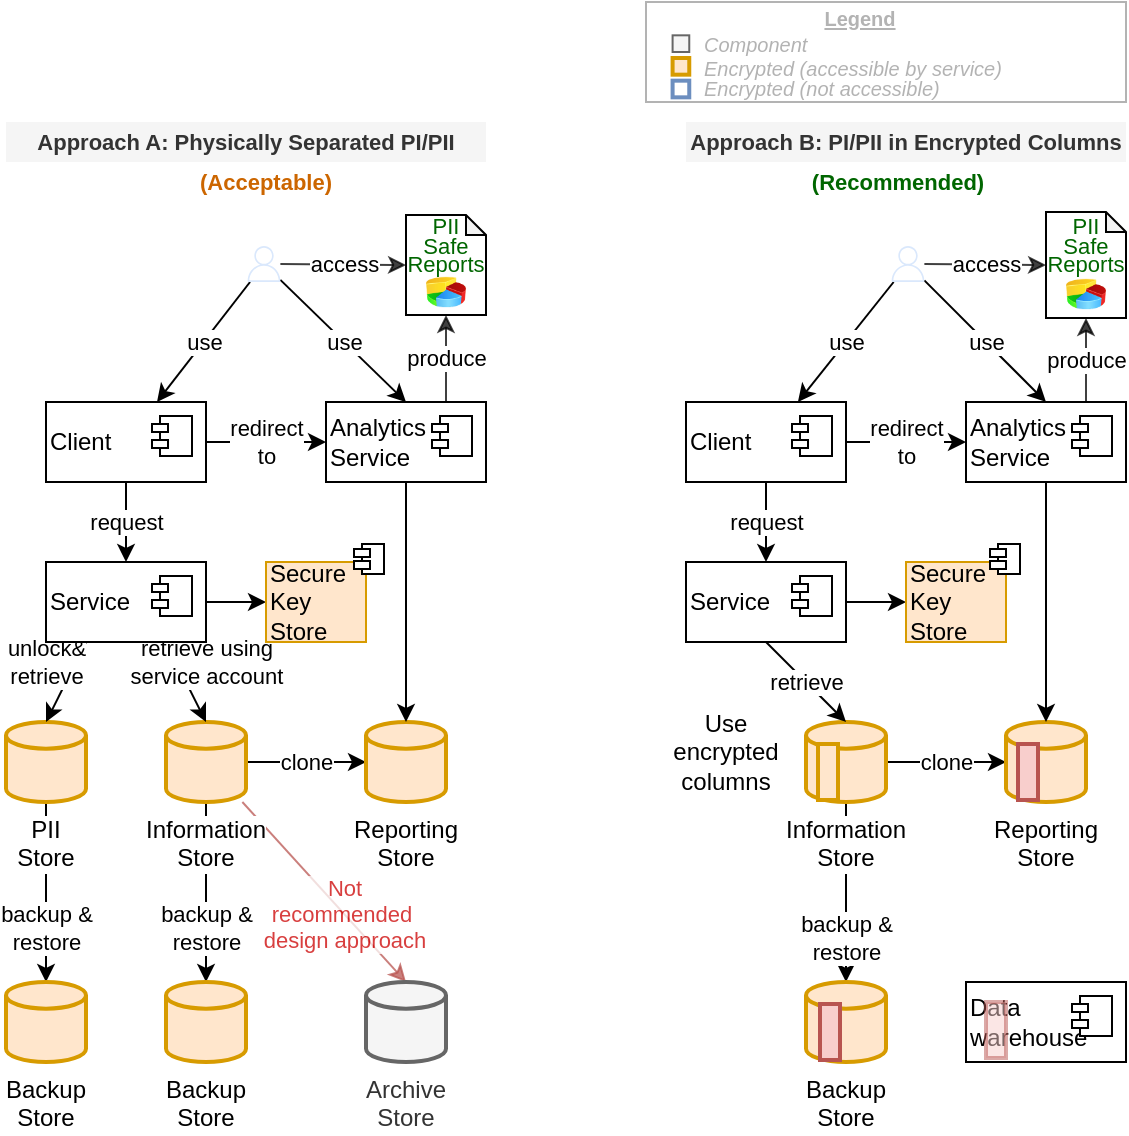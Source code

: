 <mxfile compressed="false" version="20.3.0" type="device">
  <diagram id="qgItL1kEyUzZ-dkZmqS6" name="Privacy/Database Encrypted Columns">
    <mxGraphModel dx="782" dy="517" grid="1" gridSize="10" guides="1" tooltips="1" connect="1" arrows="1" fold="1" page="1" pageScale="1" pageWidth="827" pageHeight="1169" math="0" shadow="0">
      <root>
        <mxCell id="zXfEy4EcUfmY3YmKH2Cf-0" />
        <mxCell id="zXfEy4EcUfmY3YmKH2Cf-1" value="Diagram" parent="zXfEy4EcUfmY3YmKH2Cf-0" />
        <mxCell id="zXfEy4EcUfmY3YmKH2Cf-29" value="&lt;font color=&quot;#000000&quot;&gt;backup &amp;amp; &lt;br&gt;restore&lt;/font&gt;" style="edgeStyle=none;rounded=0;orthogonalLoop=1;jettySize=auto;html=1;entryX=0.5;entryY=0;entryDx=0;entryDy=0;entryPerimeter=0;endArrow=classic;endFill=1;fontColor=#CC0000;" parent="zXfEy4EcUfmY3YmKH2Cf-1" source="zXfEy4EcUfmY3YmKH2Cf-3" target="zXfEy4EcUfmY3YmKH2Cf-28" edge="1">
          <mxGeometry x="0.4" relative="1" as="geometry">
            <mxPoint as="offset" />
          </mxGeometry>
        </mxCell>
        <mxCell id="zXfEy4EcUfmY3YmKH2Cf-3" value="PII Store" style="strokeWidth=2;html=1;shape=mxgraph.flowchart.database;whiteSpace=wrap;align=center;labelPosition=center;verticalLabelPosition=bottom;verticalAlign=top;labelBackgroundColor=#ffffff;fillColor=#ffe6cc;strokeColor=#d79b00;" parent="zXfEy4EcUfmY3YmKH2Cf-1" vertex="1">
          <mxGeometry x="120" y="540" width="40" height="40" as="geometry" />
        </mxCell>
        <mxCell id="zXfEy4EcUfmY3YmKH2Cf-12" value="backup &amp;amp;&lt;br&gt;restore" style="rounded=0;orthogonalLoop=1;jettySize=auto;html=1;entryX=0.5;entryY=0;entryDx=0;entryDy=0;entryPerimeter=0;endArrow=classic;endFill=1;exitX=0.5;exitY=1;exitDx=0;exitDy=0;exitPerimeter=0;" parent="zXfEy4EcUfmY3YmKH2Cf-1" source="zXfEy4EcUfmY3YmKH2Cf-4" target="zXfEy4EcUfmY3YmKH2Cf-8" edge="1">
          <mxGeometry x="0.4" relative="1" as="geometry">
            <mxPoint as="offset" />
          </mxGeometry>
        </mxCell>
        <mxCell id="zXfEy4EcUfmY3YmKH2Cf-13" value="clone" style="edgeStyle=none;rounded=0;orthogonalLoop=1;jettySize=auto;html=1;entryX=0;entryY=0.5;entryDx=0;entryDy=0;entryPerimeter=0;endArrow=classic;endFill=1;" parent="zXfEy4EcUfmY3YmKH2Cf-1" source="zXfEy4EcUfmY3YmKH2Cf-4" target="zXfEy4EcUfmY3YmKH2Cf-11" edge="1">
          <mxGeometry relative="1" as="geometry" />
        </mxCell>
        <mxCell id="zXfEy4EcUfmY3YmKH2Cf-14" value="Not&lt;br&gt;recommended&amp;nbsp;&lt;br&gt;design approach" style="edgeStyle=none;rounded=0;orthogonalLoop=1;jettySize=auto;html=1;entryX=0.5;entryY=0;entryDx=0;entryDy=0;entryPerimeter=0;endArrow=classic;endFill=1;fillColor=#f8cecc;strokeColor=#b85450;fontColor=#CC0000;opacity=75;textOpacity=75;" parent="zXfEy4EcUfmY3YmKH2Cf-1" source="zXfEy4EcUfmY3YmKH2Cf-4" target="zXfEy4EcUfmY3YmKH2Cf-9" edge="1">
          <mxGeometry x="0.25" relative="1" as="geometry">
            <mxPoint as="offset" />
          </mxGeometry>
        </mxCell>
        <mxCell id="zXfEy4EcUfmY3YmKH2Cf-4" value="Information&lt;br&gt;Store" style="strokeWidth=2;html=1;shape=mxgraph.flowchart.database;whiteSpace=wrap;align=center;labelPosition=center;verticalLabelPosition=bottom;verticalAlign=top;labelBackgroundColor=#ffffff;fillColor=#ffe6cc;strokeColor=#d79b00;" parent="zXfEy4EcUfmY3YmKH2Cf-1" vertex="1">
          <mxGeometry x="200" y="540" width="40" height="40" as="geometry" />
        </mxCell>
        <mxCell id="zXfEy4EcUfmY3YmKH2Cf-8" value="Backup&lt;br&gt;Store" style="strokeWidth=2;html=1;shape=mxgraph.flowchart.database;whiteSpace=wrap;align=center;labelPosition=center;verticalLabelPosition=bottom;verticalAlign=top;fillColor=#ffe6cc;strokeColor=#d79b00;" parent="zXfEy4EcUfmY3YmKH2Cf-1" vertex="1">
          <mxGeometry x="200" y="670" width="40" height="40" as="geometry" />
        </mxCell>
        <mxCell id="zXfEy4EcUfmY3YmKH2Cf-9" value="Archive Store" style="strokeWidth=2;html=1;shape=mxgraph.flowchart.database;whiteSpace=wrap;align=center;labelPosition=center;verticalLabelPosition=bottom;verticalAlign=top;fillColor=#f5f5f5;strokeColor=#666666;fontColor=#333333;" parent="zXfEy4EcUfmY3YmKH2Cf-1" vertex="1">
          <mxGeometry x="300" y="670" width="40" height="40" as="geometry" />
        </mxCell>
        <mxCell id="zXfEy4EcUfmY3YmKH2Cf-11" value="Reporting&lt;br&gt;Store" style="strokeWidth=2;html=1;shape=mxgraph.flowchart.database;whiteSpace=wrap;align=center;labelPosition=center;verticalLabelPosition=bottom;verticalAlign=top;fillColor=#ffe6cc;strokeColor=#d79b00;" parent="zXfEy4EcUfmY3YmKH2Cf-1" vertex="1">
          <mxGeometry x="300" y="540" width="40" height="40" as="geometry" />
        </mxCell>
        <mxCell id="zXfEy4EcUfmY3YmKH2Cf-18" value="unlock&amp;amp;&lt;br&gt;retrieve" style="edgeStyle=none;rounded=0;orthogonalLoop=1;jettySize=auto;html=1;entryX=0.5;entryY=0;entryDx=0;entryDy=0;entryPerimeter=0;endArrow=classic;endFill=1;exitX=0.25;exitY=1;exitDx=0;exitDy=0;" parent="zXfEy4EcUfmY3YmKH2Cf-1" source="zXfEy4EcUfmY3YmKH2Cf-15" target="zXfEy4EcUfmY3YmKH2Cf-3" edge="1">
          <mxGeometry x="-0.2" y="-13" relative="1" as="geometry">
            <mxPoint as="offset" />
          </mxGeometry>
        </mxCell>
        <mxCell id="zXfEy4EcUfmY3YmKH2Cf-19" value="retrieve using &lt;br&gt;service account" style="edgeStyle=none;rounded=0;orthogonalLoop=1;jettySize=auto;html=1;entryX=0.5;entryY=0;entryDx=0;entryDy=0;entryPerimeter=0;endArrow=classic;endFill=1;exitX=0.75;exitY=1;exitDx=0;exitDy=0;" parent="zXfEy4EcUfmY3YmKH2Cf-1" source="zXfEy4EcUfmY3YmKH2Cf-15" target="zXfEy4EcUfmY3YmKH2Cf-4" edge="1">
          <mxGeometry x="-0.2" y="13" relative="1" as="geometry">
            <mxPoint as="offset" />
          </mxGeometry>
        </mxCell>
        <mxCell id="zXfEy4EcUfmY3YmKH2Cf-57" style="edgeStyle=none;rounded=0;orthogonalLoop=1;jettySize=auto;html=1;entryX=0;entryY=0.5;entryDx=0;entryDy=0;endArrow=classic;endFill=1;fontColor=#000000;" parent="zXfEy4EcUfmY3YmKH2Cf-1" source="zXfEy4EcUfmY3YmKH2Cf-15" target="zXfEy4EcUfmY3YmKH2Cf-55" edge="1">
          <mxGeometry relative="1" as="geometry" />
        </mxCell>
        <mxCell id="zXfEy4EcUfmY3YmKH2Cf-15" value="Service" style="html=1;dropTarget=0;align=left;" parent="zXfEy4EcUfmY3YmKH2Cf-1" vertex="1">
          <mxGeometry x="140" y="460" width="80" height="40" as="geometry" />
        </mxCell>
        <mxCell id="zXfEy4EcUfmY3YmKH2Cf-16" value="" style="shape=component;jettyWidth=8;jettyHeight=4;" parent="zXfEy4EcUfmY3YmKH2Cf-15" vertex="1">
          <mxGeometry x="1" width="20" height="20" relative="1" as="geometry">
            <mxPoint x="-27" y="7" as="offset" />
          </mxGeometry>
        </mxCell>
        <mxCell id="zXfEy4EcUfmY3YmKH2Cf-22" style="edgeStyle=none;rounded=0;orthogonalLoop=1;jettySize=auto;html=1;entryX=0.5;entryY=0;entryDx=0;entryDy=0;entryPerimeter=0;endArrow=classic;endFill=1;" parent="zXfEy4EcUfmY3YmKH2Cf-1" source="zXfEy4EcUfmY3YmKH2Cf-20" target="zXfEy4EcUfmY3YmKH2Cf-11" edge="1">
          <mxGeometry relative="1" as="geometry" />
        </mxCell>
        <mxCell id="zXfEy4EcUfmY3YmKH2Cf-101" value="produce" style="edgeStyle=none;rounded=0;orthogonalLoop=1;jettySize=auto;html=1;entryX=0.5;entryY=1;entryDx=0;entryDy=0;entryPerimeter=0;endArrow=classic;endFill=1;fontSize=11;opacity=75;exitX=0.75;exitY=0;exitDx=0;exitDy=0;" parent="zXfEy4EcUfmY3YmKH2Cf-1" source="zXfEy4EcUfmY3YmKH2Cf-20" target="zXfEy4EcUfmY3YmKH2Cf-94" edge="1">
          <mxGeometry relative="1" as="geometry" />
        </mxCell>
        <mxCell id="zXfEy4EcUfmY3YmKH2Cf-20" value="Analytics&lt;br&gt;Service" style="html=1;dropTarget=0;align=left;" parent="zXfEy4EcUfmY3YmKH2Cf-1" vertex="1">
          <mxGeometry x="280" y="380" width="80" height="40" as="geometry" />
        </mxCell>
        <mxCell id="zXfEy4EcUfmY3YmKH2Cf-21" value="" style="shape=component;jettyWidth=8;jettyHeight=4;" parent="zXfEy4EcUfmY3YmKH2Cf-20" vertex="1">
          <mxGeometry x="1" width="20" height="20" relative="1" as="geometry">
            <mxPoint x="-27" y="7" as="offset" />
          </mxGeometry>
        </mxCell>
        <mxCell id="zXfEy4EcUfmY3YmKH2Cf-26" value="request" style="edgeStyle=none;rounded=0;orthogonalLoop=1;jettySize=auto;html=1;entryX=0.5;entryY=0;entryDx=0;entryDy=0;endArrow=classic;endFill=1;" parent="zXfEy4EcUfmY3YmKH2Cf-1" source="zXfEy4EcUfmY3YmKH2Cf-24" target="zXfEy4EcUfmY3YmKH2Cf-15" edge="1">
          <mxGeometry relative="1" as="geometry" />
        </mxCell>
        <mxCell id="zXfEy4EcUfmY3YmKH2Cf-27" value="redirect&lt;br&gt;to" style="edgeStyle=none;rounded=0;orthogonalLoop=1;jettySize=auto;html=1;entryX=0;entryY=0.5;entryDx=0;entryDy=0;endArrow=classic;endFill=1;" parent="zXfEy4EcUfmY3YmKH2Cf-1" source="zXfEy4EcUfmY3YmKH2Cf-24" target="zXfEy4EcUfmY3YmKH2Cf-20" edge="1">
          <mxGeometry relative="1" as="geometry" />
        </mxCell>
        <mxCell id="zXfEy4EcUfmY3YmKH2Cf-24" value="Client" style="html=1;dropTarget=0;align=left;" parent="zXfEy4EcUfmY3YmKH2Cf-1" vertex="1">
          <mxGeometry x="140" y="380" width="80" height="40" as="geometry" />
        </mxCell>
        <mxCell id="zXfEy4EcUfmY3YmKH2Cf-25" value="" style="shape=component;jettyWidth=8;jettyHeight=4;" parent="zXfEy4EcUfmY3YmKH2Cf-24" vertex="1">
          <mxGeometry x="1" width="20" height="20" relative="1" as="geometry">
            <mxPoint x="-27" y="7" as="offset" />
          </mxGeometry>
        </mxCell>
        <mxCell id="zXfEy4EcUfmY3YmKH2Cf-28" value="Backup&lt;br&gt;Store" style="strokeWidth=2;html=1;shape=mxgraph.flowchart.database;whiteSpace=wrap;align=center;labelPosition=center;verticalLabelPosition=bottom;verticalAlign=top;fillColor=#ffe6cc;strokeColor=#d79b00;" parent="zXfEy4EcUfmY3YmKH2Cf-1" vertex="1">
          <mxGeometry x="120" y="670" width="40" height="40" as="geometry" />
        </mxCell>
        <mxCell id="zXfEy4EcUfmY3YmKH2Cf-54" value="use" style="edgeStyle=none;rounded=0;orthogonalLoop=1;jettySize=auto;html=1;endArrow=classic;endFill=1;" parent="zXfEy4EcUfmY3YmKH2Cf-1" source="zXfEy4EcUfmY3YmKH2Cf-53" target="zXfEy4EcUfmY3YmKH2Cf-24" edge="1">
          <mxGeometry relative="1" as="geometry" />
        </mxCell>
        <mxCell id="zXfEy4EcUfmY3YmKH2Cf-87" value="use" style="edgeStyle=none;rounded=0;orthogonalLoop=1;jettySize=auto;html=1;entryX=0.5;entryY=0;entryDx=0;entryDy=0;endArrow=classic;endFill=1;fontColor=#000000;" parent="zXfEy4EcUfmY3YmKH2Cf-1" source="zXfEy4EcUfmY3YmKH2Cf-53" target="zXfEy4EcUfmY3YmKH2Cf-20" edge="1">
          <mxGeometry relative="1" as="geometry" />
        </mxCell>
        <mxCell id="zXfEy4EcUfmY3YmKH2Cf-100" value="access" style="edgeStyle=none;rounded=0;orthogonalLoop=1;jettySize=auto;html=1;entryX=0;entryY=0.5;entryDx=0;entryDy=0;entryPerimeter=0;endArrow=classic;endFill=1;fontSize=11;opacity=75;" parent="zXfEy4EcUfmY3YmKH2Cf-1" source="zXfEy4EcUfmY3YmKH2Cf-53" target="zXfEy4EcUfmY3YmKH2Cf-94" edge="1">
          <mxGeometry relative="1" as="geometry" />
        </mxCell>
        <mxCell id="zXfEy4EcUfmY3YmKH2Cf-53" value="" style="outlineConnect=0;fillColor=#dae8fc;strokeColor=#6c8ebf;dashed=0;verticalLabelPosition=bottom;verticalAlign=top;align=center;html=1;fontSize=12;fontStyle=0;aspect=fixed;pointerEvents=1;shape=mxgraph.aws4.user;labelBackgroundColor=#ffffff;" parent="zXfEy4EcUfmY3YmKH2Cf-1" vertex="1">
          <mxGeometry x="240" y="302" width="18" height="18" as="geometry" />
        </mxCell>
        <mxCell id="zXfEy4EcUfmY3YmKH2Cf-55" value="Secure &lt;br&gt;Key &lt;br&gt;Store" style="html=1;dropTarget=0;align=left;imageWidth=12;imageHeight=12;imageAspect=1;fillColor=#ffe6cc;strokeColor=#d79b00;" parent="zXfEy4EcUfmY3YmKH2Cf-1" vertex="1">
          <mxGeometry x="250" y="460" width="50" height="40" as="geometry" />
        </mxCell>
        <mxCell id="zXfEy4EcUfmY3YmKH2Cf-56" value="" style="shape=component;jettyWidth=8;jettyHeight=4;aspect=fixed;" parent="zXfEy4EcUfmY3YmKH2Cf-55" vertex="1">
          <mxGeometry x="1" width="15" height="15" relative="1" as="geometry">
            <mxPoint x="-6" y="-9" as="offset" />
          </mxGeometry>
        </mxCell>
        <mxCell id="zXfEy4EcUfmY3YmKH2Cf-60" value="backup &amp;amp;&lt;br&gt;restore" style="rounded=0;orthogonalLoop=1;jettySize=auto;html=1;entryX=0.5;entryY=0;entryDx=0;entryDy=0;entryPerimeter=0;endArrow=classic;endFill=1;exitX=0.5;exitY=1;exitDx=0;exitDy=0;exitPerimeter=0;" parent="zXfEy4EcUfmY3YmKH2Cf-1" source="zXfEy4EcUfmY3YmKH2Cf-63" target="zXfEy4EcUfmY3YmKH2Cf-64" edge="1">
          <mxGeometry x="0.5" relative="1" as="geometry">
            <mxPoint as="offset" />
          </mxGeometry>
        </mxCell>
        <mxCell id="zXfEy4EcUfmY3YmKH2Cf-61" value="clone" style="edgeStyle=none;rounded=0;orthogonalLoop=1;jettySize=auto;html=1;entryX=0;entryY=0.5;entryDx=0;entryDy=0;entryPerimeter=0;endArrow=classic;endFill=1;" parent="zXfEy4EcUfmY3YmKH2Cf-1" source="zXfEy4EcUfmY3YmKH2Cf-63" target="zXfEy4EcUfmY3YmKH2Cf-66" edge="1">
          <mxGeometry relative="1" as="geometry" />
        </mxCell>
        <mxCell id="zXfEy4EcUfmY3YmKH2Cf-63" value="Information&lt;br&gt;Store" style="strokeWidth=2;html=1;shape=mxgraph.flowchart.database;whiteSpace=wrap;align=center;labelPosition=center;verticalLabelPosition=bottom;verticalAlign=top;labelBackgroundColor=#ffffff;fillColor=#ffe6cc;strokeColor=#d79b00;" parent="zXfEy4EcUfmY3YmKH2Cf-1" vertex="1">
          <mxGeometry x="520" y="540" width="40" height="40" as="geometry" />
        </mxCell>
        <mxCell id="zXfEy4EcUfmY3YmKH2Cf-64" value="Backup&lt;br&gt;Store" style="strokeWidth=2;html=1;shape=mxgraph.flowchart.database;whiteSpace=wrap;align=center;labelPosition=center;verticalLabelPosition=bottom;verticalAlign=top;fillColor=#ffe6cc;strokeColor=#d79b00;" parent="zXfEy4EcUfmY3YmKH2Cf-1" vertex="1">
          <mxGeometry x="520" y="670" width="40" height="40" as="geometry" />
        </mxCell>
        <mxCell id="zXfEy4EcUfmY3YmKH2Cf-66" value="Reporting&lt;br&gt;Store" style="strokeWidth=2;html=1;shape=mxgraph.flowchart.database;whiteSpace=wrap;align=center;labelPosition=center;verticalLabelPosition=bottom;verticalAlign=top;fillColor=#ffe6cc;strokeColor=#d79b00;" parent="zXfEy4EcUfmY3YmKH2Cf-1" vertex="1">
          <mxGeometry x="620" y="540" width="40" height="40" as="geometry" />
        </mxCell>
        <mxCell id="zXfEy4EcUfmY3YmKH2Cf-68" value="retrieve" style="edgeStyle=none;rounded=0;orthogonalLoop=1;jettySize=auto;html=1;entryX=0.5;entryY=0;entryDx=0;entryDy=0;entryPerimeter=0;endArrow=classic;endFill=1;exitX=0.5;exitY=1;exitDx=0;exitDy=0;" parent="zXfEy4EcUfmY3YmKH2Cf-1" source="zXfEy4EcUfmY3YmKH2Cf-70" target="zXfEy4EcUfmY3YmKH2Cf-63" edge="1">
          <mxGeometry relative="1" as="geometry" />
        </mxCell>
        <mxCell id="zXfEy4EcUfmY3YmKH2Cf-69" style="edgeStyle=none;rounded=0;orthogonalLoop=1;jettySize=auto;html=1;entryX=0;entryY=0.5;entryDx=0;entryDy=0;endArrow=classic;endFill=1;fontColor=#000000;" parent="zXfEy4EcUfmY3YmKH2Cf-1" source="zXfEy4EcUfmY3YmKH2Cf-70" target="zXfEy4EcUfmY3YmKH2Cf-82" edge="1">
          <mxGeometry relative="1" as="geometry" />
        </mxCell>
        <mxCell id="zXfEy4EcUfmY3YmKH2Cf-70" value="Service" style="html=1;dropTarget=0;align=left;" parent="zXfEy4EcUfmY3YmKH2Cf-1" vertex="1">
          <mxGeometry x="460" y="460" width="80" height="40" as="geometry" />
        </mxCell>
        <mxCell id="zXfEy4EcUfmY3YmKH2Cf-71" value="" style="shape=component;jettyWidth=8;jettyHeight=4;" parent="zXfEy4EcUfmY3YmKH2Cf-70" vertex="1">
          <mxGeometry x="1" width="20" height="20" relative="1" as="geometry">
            <mxPoint x="-27" y="7" as="offset" />
          </mxGeometry>
        </mxCell>
        <mxCell id="zXfEy4EcUfmY3YmKH2Cf-72" style="edgeStyle=none;rounded=0;orthogonalLoop=1;jettySize=auto;html=1;entryX=0.5;entryY=0;entryDx=0;entryDy=0;entryPerimeter=0;endArrow=classic;endFill=1;" parent="zXfEy4EcUfmY3YmKH2Cf-1" source="zXfEy4EcUfmY3YmKH2Cf-73" target="zXfEy4EcUfmY3YmKH2Cf-66" edge="1">
          <mxGeometry relative="1" as="geometry" />
        </mxCell>
        <mxCell id="zXfEy4EcUfmY3YmKH2Cf-102" value="produce" style="edgeStyle=none;rounded=0;orthogonalLoop=1;jettySize=auto;html=1;entryX=0.5;entryY=1;entryDx=0;entryDy=0;entryPerimeter=0;endArrow=classic;endFill=1;fontSize=11;opacity=75;exitX=0.75;exitY=0;exitDx=0;exitDy=0;" parent="zXfEy4EcUfmY3YmKH2Cf-1" source="zXfEy4EcUfmY3YmKH2Cf-73" target="zXfEy4EcUfmY3YmKH2Cf-98" edge="1">
          <mxGeometry relative="1" as="geometry" />
        </mxCell>
        <mxCell id="zXfEy4EcUfmY3YmKH2Cf-73" value="Analytics&lt;br&gt;Service" style="html=1;dropTarget=0;align=left;" parent="zXfEy4EcUfmY3YmKH2Cf-1" vertex="1">
          <mxGeometry x="600" y="380" width="80" height="40" as="geometry" />
        </mxCell>
        <mxCell id="zXfEy4EcUfmY3YmKH2Cf-74" value="" style="shape=component;jettyWidth=8;jettyHeight=4;" parent="zXfEy4EcUfmY3YmKH2Cf-73" vertex="1">
          <mxGeometry x="1" width="20" height="20" relative="1" as="geometry">
            <mxPoint x="-27" y="7" as="offset" />
          </mxGeometry>
        </mxCell>
        <mxCell id="zXfEy4EcUfmY3YmKH2Cf-75" value="request" style="edgeStyle=none;rounded=0;orthogonalLoop=1;jettySize=auto;html=1;entryX=0.5;entryY=0;entryDx=0;entryDy=0;endArrow=classic;endFill=1;" parent="zXfEy4EcUfmY3YmKH2Cf-1" source="zXfEy4EcUfmY3YmKH2Cf-77" target="zXfEy4EcUfmY3YmKH2Cf-70" edge="1">
          <mxGeometry relative="1" as="geometry" />
        </mxCell>
        <mxCell id="zXfEy4EcUfmY3YmKH2Cf-76" value="redirect&lt;br&gt;to" style="edgeStyle=none;rounded=0;orthogonalLoop=1;jettySize=auto;html=1;entryX=0;entryY=0.5;entryDx=0;entryDy=0;endArrow=classic;endFill=1;" parent="zXfEy4EcUfmY3YmKH2Cf-1" source="zXfEy4EcUfmY3YmKH2Cf-77" target="zXfEy4EcUfmY3YmKH2Cf-73" edge="1">
          <mxGeometry relative="1" as="geometry" />
        </mxCell>
        <mxCell id="zXfEy4EcUfmY3YmKH2Cf-77" value="Client" style="html=1;dropTarget=0;align=left;" parent="zXfEy4EcUfmY3YmKH2Cf-1" vertex="1">
          <mxGeometry x="460" y="380" width="80" height="40" as="geometry" />
        </mxCell>
        <mxCell id="zXfEy4EcUfmY3YmKH2Cf-78" value="" style="shape=component;jettyWidth=8;jettyHeight=4;" parent="zXfEy4EcUfmY3YmKH2Cf-77" vertex="1">
          <mxGeometry x="1" width="20" height="20" relative="1" as="geometry">
            <mxPoint x="-27" y="7" as="offset" />
          </mxGeometry>
        </mxCell>
        <mxCell id="zXfEy4EcUfmY3YmKH2Cf-80" value="use" style="edgeStyle=none;rounded=0;orthogonalLoop=1;jettySize=auto;html=1;endArrow=classic;endFill=1;" parent="zXfEy4EcUfmY3YmKH2Cf-1" source="zXfEy4EcUfmY3YmKH2Cf-81" target="zXfEy4EcUfmY3YmKH2Cf-77" edge="1">
          <mxGeometry relative="1" as="geometry" />
        </mxCell>
        <mxCell id="zXfEy4EcUfmY3YmKH2Cf-88" value="use" style="edgeStyle=none;rounded=0;orthogonalLoop=1;jettySize=auto;html=1;entryX=0.5;entryY=0;entryDx=0;entryDy=0;endArrow=classic;endFill=1;fontColor=#000000;" parent="zXfEy4EcUfmY3YmKH2Cf-1" source="zXfEy4EcUfmY3YmKH2Cf-81" target="zXfEy4EcUfmY3YmKH2Cf-73" edge="1">
          <mxGeometry relative="1" as="geometry" />
        </mxCell>
        <mxCell id="zXfEy4EcUfmY3YmKH2Cf-99" value="access" style="edgeStyle=none;rounded=0;orthogonalLoop=1;jettySize=auto;html=1;entryX=0;entryY=0.5;entryDx=0;entryDy=0;entryPerimeter=0;endArrow=classic;endFill=1;fontSize=11;opacity=75;" parent="zXfEy4EcUfmY3YmKH2Cf-1" source="zXfEy4EcUfmY3YmKH2Cf-81" target="zXfEy4EcUfmY3YmKH2Cf-98" edge="1">
          <mxGeometry relative="1" as="geometry" />
        </mxCell>
        <mxCell id="zXfEy4EcUfmY3YmKH2Cf-81" value="" style="outlineConnect=0;fillColor=#dae8fc;strokeColor=#6c8ebf;dashed=0;verticalLabelPosition=bottom;verticalAlign=top;align=center;html=1;fontSize=12;fontStyle=0;aspect=fixed;pointerEvents=1;shape=mxgraph.aws4.user;labelBackgroundColor=#ffffff;" parent="zXfEy4EcUfmY3YmKH2Cf-1" vertex="1">
          <mxGeometry x="562" y="302" width="18" height="18" as="geometry" />
        </mxCell>
        <mxCell id="zXfEy4EcUfmY3YmKH2Cf-82" value="Secure &lt;br&gt;Key &lt;br&gt;Store" style="html=1;dropTarget=0;align=left;imageWidth=12;imageHeight=12;imageAspect=1;fillColor=#ffe6cc;strokeColor=#d79b00;" parent="zXfEy4EcUfmY3YmKH2Cf-1" vertex="1">
          <mxGeometry x="570" y="460" width="50" height="40" as="geometry" />
        </mxCell>
        <mxCell id="zXfEy4EcUfmY3YmKH2Cf-83" value="" style="shape=component;jettyWidth=8;jettyHeight=4;aspect=fixed;" parent="zXfEy4EcUfmY3YmKH2Cf-82" vertex="1">
          <mxGeometry x="1" width="15" height="15" relative="1" as="geometry">
            <mxPoint x="-8" y="-9" as="offset" />
          </mxGeometry>
        </mxCell>
        <mxCell id="zXfEy4EcUfmY3YmKH2Cf-85" value="" style="rounded=0;whiteSpace=wrap;html=1;labelBackgroundColor=#ffffff;align=left;fillColor=#ffe6cc;strokeColor=#d79b00;strokeWidth=2;" parent="zXfEy4EcUfmY3YmKH2Cf-1" vertex="1">
          <mxGeometry x="526" y="551" width="10" height="28" as="geometry" />
        </mxCell>
        <mxCell id="zXfEy4EcUfmY3YmKH2Cf-86" value="Use encrypted&lt;br&gt;columns" style="text;html=1;strokeColor=none;fillColor=none;align=center;verticalAlign=middle;whiteSpace=wrap;rounded=0;labelBackgroundColor=#ffffff;fontColor=#000000;" parent="zXfEy4EcUfmY3YmKH2Cf-1" vertex="1">
          <mxGeometry x="460" y="540" width="40" height="30" as="geometry" />
        </mxCell>
        <mxCell id="zXfEy4EcUfmY3YmKH2Cf-89" value="" style="rounded=0;whiteSpace=wrap;html=1;labelBackgroundColor=#ffffff;align=left;fillColor=#f8cecc;strokeColor=#b85450;strokeWidth=2;" parent="zXfEy4EcUfmY3YmKH2Cf-1" vertex="1">
          <mxGeometry x="626" y="551" width="10" height="28" as="geometry" />
        </mxCell>
        <mxCell id="zXfEy4EcUfmY3YmKH2Cf-90" value="Approach A: Physically Separated PI/PII" style="rounded=0;whiteSpace=wrap;html=1;labelBackgroundColor=none;fontColor=#333333;align=center;fillColor=#f5f5f5;strokeColor=none;fontStyle=1;fontSize=11;" parent="zXfEy4EcUfmY3YmKH2Cf-1" vertex="1">
          <mxGeometry x="120" y="240" width="240" height="20" as="geometry" />
        </mxCell>
        <mxCell id="zXfEy4EcUfmY3YmKH2Cf-91" value="&lt;font style=&quot;font-size: 11px&quot;&gt;Approach B: PI/PII in Encrypted Columns&lt;/font&gt;" style="rounded=0;whiteSpace=wrap;html=1;labelBackgroundColor=none;fontColor=#333333;align=center;fillColor=#f5f5f5;strokeColor=none;fontStyle=1" parent="zXfEy4EcUfmY3YmKH2Cf-1" vertex="1">
          <mxGeometry x="460" y="240" width="220" height="20" as="geometry" />
        </mxCell>
        <mxCell id="zXfEy4EcUfmY3YmKH2Cf-92" value="(Recommended)" style="text;html=1;strokeColor=none;fillColor=none;align=center;verticalAlign=middle;whiteSpace=wrap;rounded=0;labelBackgroundColor=none;fontSize=11;fontStyle=1;fontColor=#006600;" parent="zXfEy4EcUfmY3YmKH2Cf-1" vertex="1">
          <mxGeometry x="506" y="260" width="120" height="20" as="geometry" />
        </mxCell>
        <mxCell id="zXfEy4EcUfmY3YmKH2Cf-93" value="&lt;font color=&quot;#cc6600&quot;&gt;&lt;b&gt;(Acceptable)&lt;/b&gt;&lt;/font&gt;" style="text;html=1;strokeColor=none;fillColor=none;align=center;verticalAlign=middle;whiteSpace=wrap;rounded=0;labelBackgroundColor=none;fontSize=11;fontColor=#000000;" parent="zXfEy4EcUfmY3YmKH2Cf-1" vertex="1">
          <mxGeometry x="200" y="260" width="100" height="20" as="geometry" />
        </mxCell>
        <mxCell id="zXfEy4EcUfmY3YmKH2Cf-94" value="&lt;p style=&quot;line-height: 90%&quot;&gt;PII Safe Reports&lt;/p&gt;" style="shape=note;whiteSpace=wrap;html=1;backgroundOutline=1;darkOpacity=0.05;fontFamily=Helvetica;fontSize=11;fontColor=#006600;align=center;strokeColor=#000000;fillColor=#ffffff;size=10;spacingTop=-19;" parent="zXfEy4EcUfmY3YmKH2Cf-1" vertex="1">
          <mxGeometry x="320" y="286.5" width="40" height="50" as="geometry" />
        </mxCell>
        <mxCell id="zXfEy4EcUfmY3YmKH2Cf-95" value="" style="image;html=1;image=img/lib/clip_art/finance/Pie_Chart_128x128.png;labelBackgroundColor=none;fontSize=11;fontColor=#006600;align=center;" parent="zXfEy4EcUfmY3YmKH2Cf-1" vertex="1">
          <mxGeometry x="330" y="310" width="20" height="30" as="geometry" />
        </mxCell>
        <mxCell id="zXfEy4EcUfmY3YmKH2Cf-98" value="&lt;p style=&quot;line-height: 90%&quot;&gt;PII Safe Reports&lt;/p&gt;" style="shape=note;whiteSpace=wrap;html=1;backgroundOutline=1;darkOpacity=0.05;fontFamily=Helvetica;fontSize=11;fontColor=#006600;align=center;strokeColor=#000000;fillColor=#ffffff;size=10;spacingTop=-19;" parent="zXfEy4EcUfmY3YmKH2Cf-1" vertex="1">
          <mxGeometry x="640" y="285" width="40" height="53" as="geometry" />
        </mxCell>
        <mxCell id="zXfEy4EcUfmY3YmKH2Cf-97" value="" style="image;html=1;image=img/lib/clip_art/finance/Pie_Chart_128x128.png;labelBackgroundColor=none;fontSize=11;fontColor=#006600;align=center;" parent="zXfEy4EcUfmY3YmKH2Cf-1" vertex="1">
          <mxGeometry x="650" y="311" width="20" height="30" as="geometry" />
        </mxCell>
        <mxCell id="WoinEcw6dqHHLUW1FI1k-0" value="" style="rounded=0;whiteSpace=wrap;html=1;labelBackgroundColor=#ffffff;align=left;fillColor=#f8cecc;strokeColor=#b85450;strokeWidth=2;" parent="zXfEy4EcUfmY3YmKH2Cf-1" vertex="1">
          <mxGeometry x="527" y="681" width="10" height="28" as="geometry" />
        </mxCell>
        <mxCell id="WoinEcw6dqHHLUW1FI1k-2" value="Data &lt;br&gt;warehouse" style="html=1;dropTarget=0;align=left;" parent="zXfEy4EcUfmY3YmKH2Cf-1" vertex="1">
          <mxGeometry x="600" y="670" width="80" height="40" as="geometry" />
        </mxCell>
        <mxCell id="WoinEcw6dqHHLUW1FI1k-3" value="" style="shape=component;jettyWidth=8;jettyHeight=4;" parent="WoinEcw6dqHHLUW1FI1k-2" vertex="1">
          <mxGeometry x="1" width="20" height="20" relative="1" as="geometry">
            <mxPoint x="-27" y="7" as="offset" />
          </mxGeometry>
        </mxCell>
        <mxCell id="4e1rBxpCuPhVfSQy-2o3-8" value="" style="rounded=0;whiteSpace=wrap;html=1;labelBackgroundColor=#ffffff;align=left;fillColor=#f8cecc;strokeColor=#b85450;strokeWidth=2;opacity=50;" parent="zXfEy4EcUfmY3YmKH2Cf-1" vertex="1">
          <mxGeometry x="610" y="680" width="10" height="28" as="geometry" />
        </mxCell>
        <mxCell id="zXfEy4EcUfmY3YmKH2Cf-103" value="Title/Diagram" parent="zXfEy4EcUfmY3YmKH2Cf-0" visible="0" />
        <mxCell id="nlMRxaqpNdhrcBIJzoNx-0" value="&lt;font style=&quot;font-size: 12px&quot;&gt;&lt;span style=&quot;font-size: 12px&quot;&gt;Diagram: Base System Logical Module -&amp;nbsp;&lt;/span&gt;Privacy- PI/PII Persistence addressing Reporting requirements&lt;/font&gt;" style="text;strokeColor=none;fillColor=none;html=1;fontSize=24;fontStyle=2;verticalAlign=middle;align=left;shadow=0;glass=0;comic=0;opacity=30;fontColor=#808080;" parent="zXfEy4EcUfmY3YmKH2Cf-103" vertex="1">
          <mxGeometry x="120" y="780" width="520" height="20" as="geometry" />
        </mxCell>
        <mxCell id="nlMRxaqpNdhrcBIJzoNx-1" value="unlock&lt;br&gt;column" style="edgeStyle=none;rounded=0;orthogonalLoop=1;jettySize=auto;html=1;entryX=0.5;entryY=0;entryDx=0;entryDy=0;entryPerimeter=0;endArrow=classic;endFill=1;fontSize=11;fontColor=#000000;opacity=75;" parent="zXfEy4EcUfmY3YmKH2Cf-103" source="zXfEy4EcUfmY3YmKH2Cf-82" target="zXfEy4EcUfmY3YmKH2Cf-63" edge="1">
          <mxGeometry x="-0.291" y="9" relative="1" as="geometry">
            <mxPoint as="offset" />
          </mxGeometry>
        </mxCell>
        <mxCell id="WoinEcw6dqHHLUW1FI1k-4" value="make available&lt;br&gt;(preferably via API&lt;br&gt;over SQL based ETL)" style="edgeStyle=none;rounded=0;orthogonalLoop=1;jettySize=auto;html=1;entryX=0.5;entryY=0;entryDx=0;entryDy=0;endArrow=classic;endFill=1;fontSize=11;opacity=75;fontColor=#666666;" parent="zXfEy4EcUfmY3YmKH2Cf-103" source="zXfEy4EcUfmY3YmKH2Cf-63" target="WoinEcw6dqHHLUW1FI1k-2" edge="1">
          <mxGeometry x="0.524" y="13" relative="1" as="geometry">
            <mxPoint as="offset" />
          </mxGeometry>
        </mxCell>
        <mxCell id="4e1rBxpCuPhVfSQy-2o3-9" value="&lt;p style=&quot;line-height: 90%&quot;&gt;TBD: PI/PII either not exported, or tokenized first&lt;/p&gt;" style="text;html=1;strokeColor=none;fillColor=none;align=center;verticalAlign=middle;whiteSpace=wrap;rounded=0;labelBackgroundColor=none;fontSize=11;fontColor=#666666;opacity=50;" parent="zXfEy4EcUfmY3YmKH2Cf-103" vertex="1">
          <mxGeometry x="600" y="720" width="80" height="40" as="geometry" />
        </mxCell>
        <mxCell id="-LkZr81co36k5AVBrz_i-0" value="Context/Legend" parent="zXfEy4EcUfmY3YmKH2Cf-0" />
        <mxCell id="4e1rBxpCuPhVfSQy-2o3-0" value="" style="rounded=0;whiteSpace=wrap;html=1;fontSize=10;align=left;container=1;collapsible=0;fontColor=#B3B3B3;strokeColor=#B3B3B3;" parent="-LkZr81co36k5AVBrz_i-0" vertex="1">
          <mxGeometry x="440" y="180" width="240" height="50" as="geometry" />
        </mxCell>
        <mxCell id="4e1rBxpCuPhVfSQy-2o3-1" value="" style="whiteSpace=wrap;html=1;aspect=fixed;fillColor=#f5f5f5;strokeColor=#666666;fontSize=10;align=left;fontStyle=2;strokeWidth=1;fontColor=#333333;" parent="4e1rBxpCuPhVfSQy-2o3-0" vertex="1">
          <mxGeometry x="13.294" y="16.667" width="8.333" height="8.333" as="geometry" />
        </mxCell>
        <mxCell id="4e1rBxpCuPhVfSQy-2o3-2" value="" style="whiteSpace=wrap;html=1;aspect=fixed;fillColor=#ffe6cc;strokeColor=#d79b00;fontSize=10;align=left;fontStyle=2;strokeWidth=2;" parent="4e1rBxpCuPhVfSQy-2o3-0" vertex="1">
          <mxGeometry x="13.294" y="28" width="8.333" height="8.333" as="geometry" />
        </mxCell>
        <mxCell id="4e1rBxpCuPhVfSQy-2o3-3" value="" style="whiteSpace=wrap;html=1;aspect=fixed;fillColor=none;strokeColor=#6c8ebf;fontSize=10;align=left;fontStyle=2;strokeWidth=2;" parent="4e1rBxpCuPhVfSQy-2o3-0" vertex="1">
          <mxGeometry x="13.294" y="39.333" width="8.333" height="8.333" as="geometry" />
        </mxCell>
        <mxCell id="4e1rBxpCuPhVfSQy-2o3-4" value="Component" style="text;html=1;strokeColor=none;fillColor=none;align=left;verticalAlign=middle;whiteSpace=wrap;rounded=0;fontSize=10;fontStyle=2;fontColor=#B3B3B3;" parent="4e1rBxpCuPhVfSQy-2o3-0" vertex="1">
          <mxGeometry x="26.595" y="16.667" width="213.405" height="8.333" as="geometry" />
        </mxCell>
        <mxCell id="4e1rBxpCuPhVfSQy-2o3-5" value="Encrypted (accessible by service)" style="text;html=1;strokeColor=none;fillColor=none;align=left;verticalAlign=middle;whiteSpace=wrap;rounded=0;fontSize=10;fontStyle=2;fontColor=#B3B3B3;" parent="4e1rBxpCuPhVfSQy-2o3-0" vertex="1">
          <mxGeometry x="26.59" y="30" width="213.41" height="6.33" as="geometry" />
        </mxCell>
        <mxCell id="4e1rBxpCuPhVfSQy-2o3-6" value="Encrypted (not accessible)" style="text;html=1;strokeColor=none;fillColor=none;align=left;verticalAlign=middle;whiteSpace=wrap;rounded=0;fontSize=10;fontStyle=2;fontColor=#B3B3B3;" parent="4e1rBxpCuPhVfSQy-2o3-0" vertex="1">
          <mxGeometry x="26.595" y="39.333" width="213.405" height="8.333" as="geometry" />
        </mxCell>
        <mxCell id="4e1rBxpCuPhVfSQy-2o3-7" value="Legend" style="text;html=1;strokeColor=none;fillColor=none;align=center;verticalAlign=middle;whiteSpace=wrap;rounded=0;fontSize=10;fontStyle=5;fontColor=#B3B3B3;" parent="4e1rBxpCuPhVfSQy-2o3-0" vertex="1">
          <mxGeometry x="26.589" width="159.534" height="16.667" as="geometry" />
        </mxCell>
      </root>
    </mxGraphModel>
  </diagram>
</mxfile>
